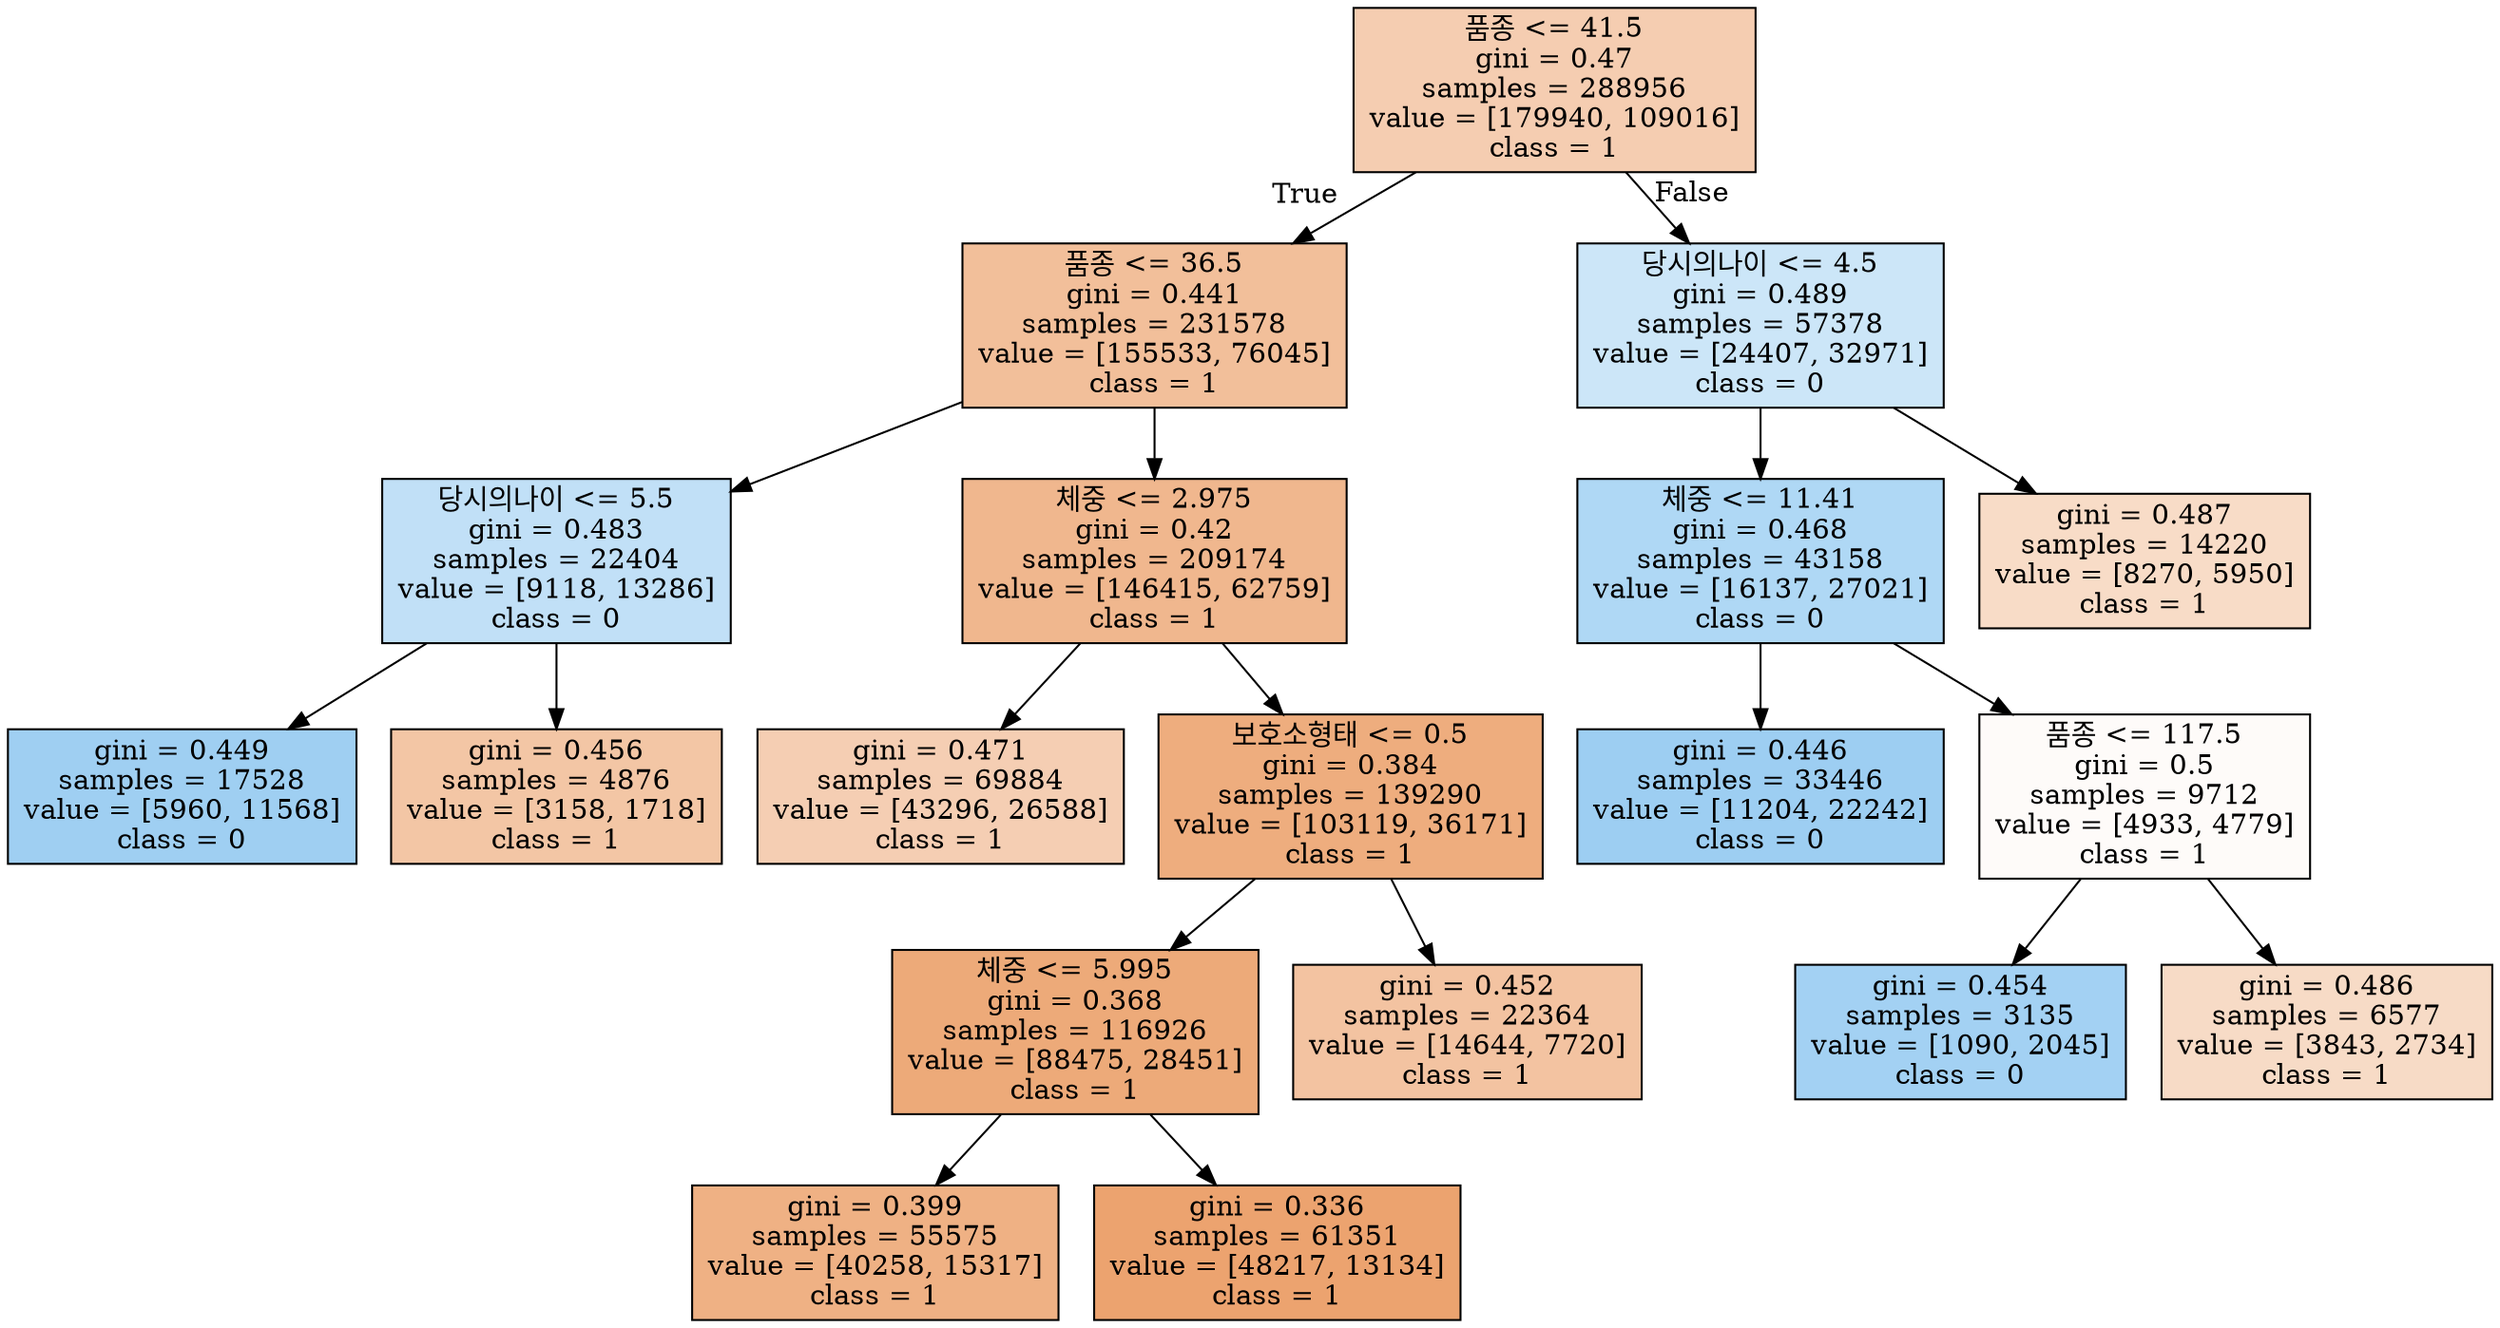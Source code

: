 digraph Tree {
node [shape=box, style="filled", color="black"] ;
0 [label="품종 <= 41.5\ngini = 0.47\nsamples = 288956\nvalue = [179940, 109016]\nclass = 1", fillcolor="#f5cdb1"] ;
1 [label="품종 <= 36.5\ngini = 0.441\nsamples = 231578\nvalue = [155533, 76045]\nclass = 1", fillcolor="#f2bf9a"] ;
0 -> 1 [labeldistance=2.5, labelangle=45, headlabel="True"] ;
3 [label="당시의나이 <= 5.5\ngini = 0.483\nsamples = 22404\nvalue = [9118, 13286]\nclass = 0", fillcolor="#c1e0f7"] ;
1 -> 3 ;
9 [label="gini = 0.449\nsamples = 17528\nvalue = [5960, 11568]\nclass = 0", fillcolor="#9fcff2"] ;
3 -> 9 ;
10 [label="gini = 0.456\nsamples = 4876\nvalue = [3158, 1718]\nclass = 1", fillcolor="#f3c6a5"] ;
3 -> 10 ;
4 [label="체중 <= 2.975\ngini = 0.42\nsamples = 209174\nvalue = [146415, 62759]\nclass = 1", fillcolor="#f0b78e"] ;
1 -> 4 ;
5 [label="gini = 0.471\nsamples = 69884\nvalue = [43296, 26588]\nclass = 1", fillcolor="#f5ceb3"] ;
4 -> 5 ;
6 [label="보호소형태 <= 0.5\ngini = 0.384\nsamples = 139290\nvalue = [103119, 36171]\nclass = 1", fillcolor="#eead7e"] ;
4 -> 6 ;
13 [label="체중 <= 5.995\ngini = 0.368\nsamples = 116926\nvalue = [88475, 28451]\nclass = 1", fillcolor="#edaa79"] ;
6 -> 13 ;
17 [label="gini = 0.399\nsamples = 55575\nvalue = [40258, 15317]\nclass = 1", fillcolor="#efb184"] ;
13 -> 17 ;
18 [label="gini = 0.336\nsamples = 61351\nvalue = [48217, 13134]\nclass = 1", fillcolor="#eca36f"] ;
13 -> 18 ;
14 [label="gini = 0.452\nsamples = 22364\nvalue = [14644, 7720]\nclass = 1", fillcolor="#f3c3a1"] ;
6 -> 14 ;
2 [label="당시의나이 <= 4.5\ngini = 0.489\nsamples = 57378\nvalue = [24407, 32971]\nclass = 0", fillcolor="#cce6f8"] ;
0 -> 2 [labeldistance=2.5, labelangle=-45, headlabel="False"] ;
7 [label="체중 <= 11.41\ngini = 0.468\nsamples = 43158\nvalue = [16137, 27021]\nclass = 0", fillcolor="#afd8f5"] ;
2 -> 7 ;
11 [label="gini = 0.446\nsamples = 33446\nvalue = [11204, 22242]\nclass = 0", fillcolor="#9dcef2"] ;
7 -> 11 ;
12 [label="품종 <= 117.5\ngini = 0.5\nsamples = 9712\nvalue = [4933, 4779]\nclass = 1", fillcolor="#fefbf9"] ;
7 -> 12 ;
15 [label="gini = 0.454\nsamples = 3135\nvalue = [1090, 2045]\nclass = 0", fillcolor="#a3d1f3"] ;
12 -> 15 ;
16 [label="gini = 0.486\nsamples = 6577\nvalue = [3843, 2734]\nclass = 1", fillcolor="#f7dbc6"] ;
12 -> 16 ;
8 [label="gini = 0.487\nsamples = 14220\nvalue = [8270, 5950]\nclass = 1", fillcolor="#f8dcc7"] ;
2 -> 8 ;
}